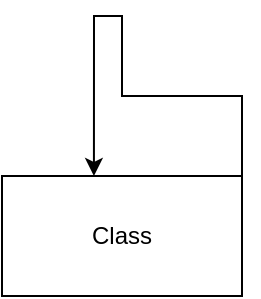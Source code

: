 <mxfile version="14.9.3" type="device"><diagram id="mCMjj4NEkAydLw9zwPIa" name="Page-1"><mxGraphModel dx="1422" dy="780" grid="1" gridSize="10" guides="1" tooltips="1" connect="1" arrows="1" fold="1" page="1" pageScale="1" pageWidth="827" pageHeight="1169" math="0" shadow="0"><root><mxCell id="0"/><mxCell id="1" parent="0"/><mxCell id="_Yq3Dr7cOHA8tvVBsX9a-3" style="edgeStyle=orthogonalEdgeStyle;rounded=0;orthogonalLoop=1;jettySize=auto;html=1;exitX=1;exitY=0.5;exitDx=0;exitDy=0;entryX=0.383;entryY=0;entryDx=0;entryDy=0;entryPerimeter=0;" edge="1" parent="1" source="_Yq3Dr7cOHA8tvVBsX9a-1" target="_Yq3Dr7cOHA8tvVBsX9a-1"><mxGeometry relative="1" as="geometry"><mxPoint x="120" y="100" as="targetPoint"/><Array as="points"><mxPoint x="190" y="140"/><mxPoint x="130" y="140"/><mxPoint x="130" y="100"/><mxPoint x="116" y="100"/></Array></mxGeometry></mxCell><mxCell id="_Yq3Dr7cOHA8tvVBsX9a-1" value="" style="rounded=0;whiteSpace=wrap;html=1;" vertex="1" parent="1"><mxGeometry x="70" y="180" width="120" height="60" as="geometry"/></mxCell><mxCell id="_Yq3Dr7cOHA8tvVBsX9a-2" value="Class" style="text;html=1;strokeColor=none;fillColor=none;align=center;verticalAlign=middle;whiteSpace=wrap;rounded=0;" vertex="1" parent="1"><mxGeometry x="110" y="200" width="40" height="20" as="geometry"/></mxCell></root></mxGraphModel></diagram></mxfile>